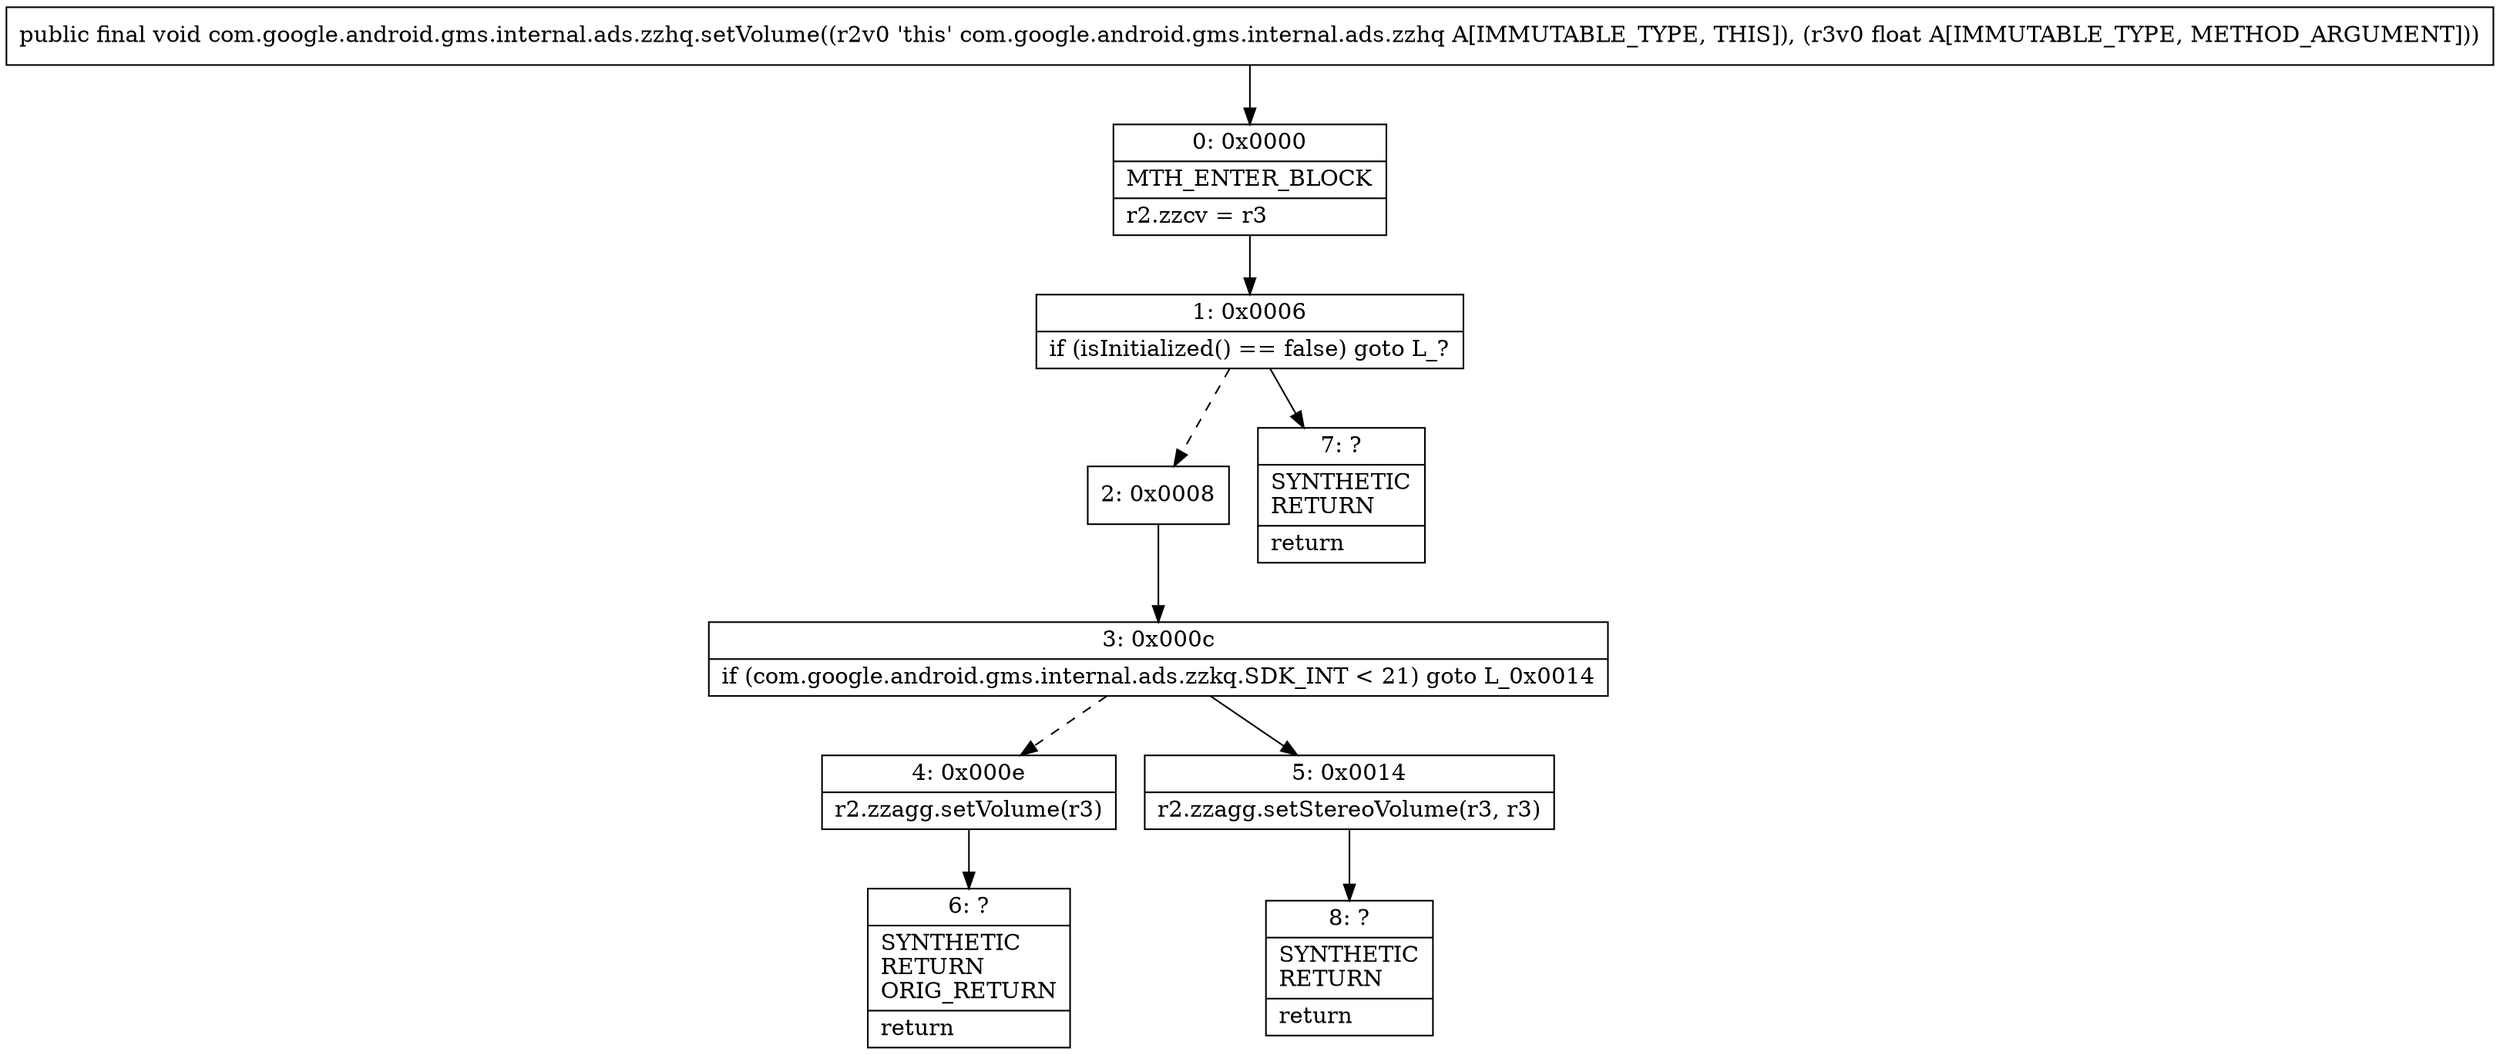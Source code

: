digraph "CFG forcom.google.android.gms.internal.ads.zzhq.setVolume(F)V" {
Node_0 [shape=record,label="{0\:\ 0x0000|MTH_ENTER_BLOCK\l|r2.zzcv = r3\l}"];
Node_1 [shape=record,label="{1\:\ 0x0006|if (isInitialized() == false) goto L_?\l}"];
Node_2 [shape=record,label="{2\:\ 0x0008}"];
Node_3 [shape=record,label="{3\:\ 0x000c|if (com.google.android.gms.internal.ads.zzkq.SDK_INT \< 21) goto L_0x0014\l}"];
Node_4 [shape=record,label="{4\:\ 0x000e|r2.zzagg.setVolume(r3)\l}"];
Node_5 [shape=record,label="{5\:\ 0x0014|r2.zzagg.setStereoVolume(r3, r3)\l}"];
Node_6 [shape=record,label="{6\:\ ?|SYNTHETIC\lRETURN\lORIG_RETURN\l|return\l}"];
Node_7 [shape=record,label="{7\:\ ?|SYNTHETIC\lRETURN\l|return\l}"];
Node_8 [shape=record,label="{8\:\ ?|SYNTHETIC\lRETURN\l|return\l}"];
MethodNode[shape=record,label="{public final void com.google.android.gms.internal.ads.zzhq.setVolume((r2v0 'this' com.google.android.gms.internal.ads.zzhq A[IMMUTABLE_TYPE, THIS]), (r3v0 float A[IMMUTABLE_TYPE, METHOD_ARGUMENT])) }"];
MethodNode -> Node_0;
Node_0 -> Node_1;
Node_1 -> Node_2[style=dashed];
Node_1 -> Node_7;
Node_2 -> Node_3;
Node_3 -> Node_4[style=dashed];
Node_3 -> Node_5;
Node_4 -> Node_6;
Node_5 -> Node_8;
}

